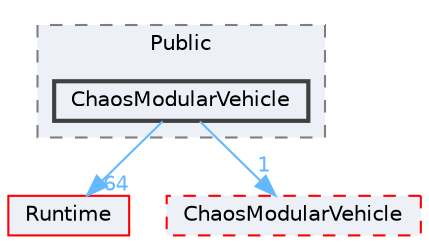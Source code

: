digraph "ChaosModularVehicle"
{
 // INTERACTIVE_SVG=YES
 // LATEX_PDF_SIZE
  bgcolor="transparent";
  edge [fontname=Helvetica,fontsize=10,labelfontname=Helvetica,labelfontsize=10];
  node [fontname=Helvetica,fontsize=10,shape=box,height=0.2,width=0.4];
  compound=true
  subgraph clusterdir_942594ef25c69a4d0b088ecd81211ab6 {
    graph [ bgcolor="#edf0f7", pencolor="grey50", label="Public", fontname=Helvetica,fontsize=10 style="filled,dashed", URL="dir_942594ef25c69a4d0b088ecd81211ab6.html",tooltip=""]
  dir_55fa00ae37c8631dfac1e9d94c9f300e [label="ChaosModularVehicle", fillcolor="#edf0f7", color="grey25", style="filled,bold", URL="dir_55fa00ae37c8631dfac1e9d94c9f300e.html",tooltip=""];
  }
  dir_7536b172fbd480bfd146a1b1acd6856b [label="Runtime", fillcolor="#edf0f7", color="red", style="filled", URL="dir_7536b172fbd480bfd146a1b1acd6856b.html",tooltip=""];
  dir_7d8db0f7da87328fdb0f138308050f68 [label="ChaosModularVehicle", fillcolor="#edf0f7", color="red", style="filled,dashed", URL="dir_7d8db0f7da87328fdb0f138308050f68.html",tooltip=""];
  dir_55fa00ae37c8631dfac1e9d94c9f300e->dir_7536b172fbd480bfd146a1b1acd6856b [headlabel="64", labeldistance=1.5 headhref="dir_000153_000984.html" href="dir_000153_000984.html" color="steelblue1" fontcolor="steelblue1"];
  dir_55fa00ae37c8631dfac1e9d94c9f300e->dir_7d8db0f7da87328fdb0f138308050f68 [headlabel="1", labeldistance=1.5 headhref="dir_000153_000150.html" href="dir_000153_000150.html" color="steelblue1" fontcolor="steelblue1"];
}
